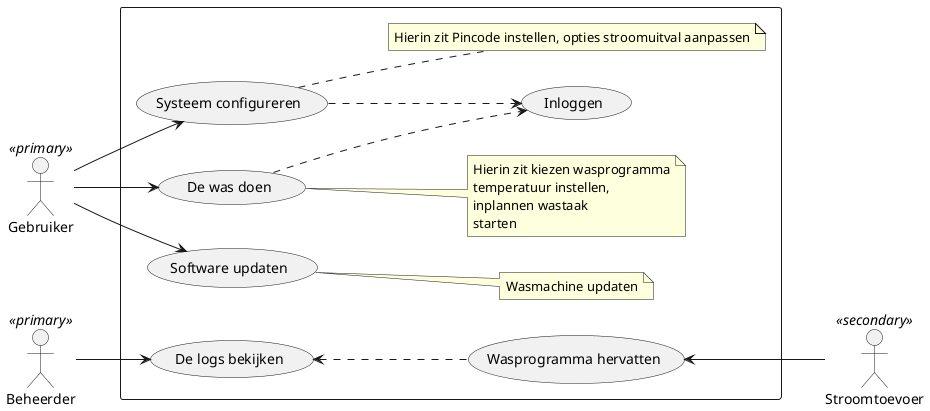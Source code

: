 @startuml
left to right direction
actor Gebruiker<<primary>>
actor Beheerder<<primary>>
actor Stroomtoevoer<<secondary>>

rectangle {
	Gebruiker --> (Systeem configureren)
	note right of (Systeem configureren)
		Hierin zit Pincode instellen, opties stroomuitval aanpassen
	end note

	Gebruiker --> (De was doen)
	note right of (De was doen)
		Hierin zit kiezen wasprogramma
		temperatuur instellen,
		inplannen wastaak
		starten
	end note

	Gebruiker --> (Software updaten)
	note right of (Software updaten) : Wasmachine updaten

	(Inloggen)
	(De was doen) ..> (Inloggen)
	(Systeem configureren) ..> (Inloggen)
	Beheerder --> (De logs bekijken)

	(Wasprogramma hervatten) <-- Stroomtoevoer
	(De logs bekijken) <.. (Wasprogramma hervatten)
}
@enduml